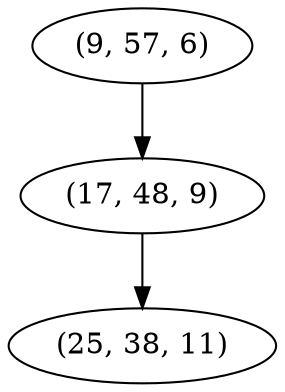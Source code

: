 digraph tree {
    "(9, 57, 6)";
    "(17, 48, 9)";
    "(25, 38, 11)";
    "(9, 57, 6)" -> "(17, 48, 9)";
    "(17, 48, 9)" -> "(25, 38, 11)";
}
